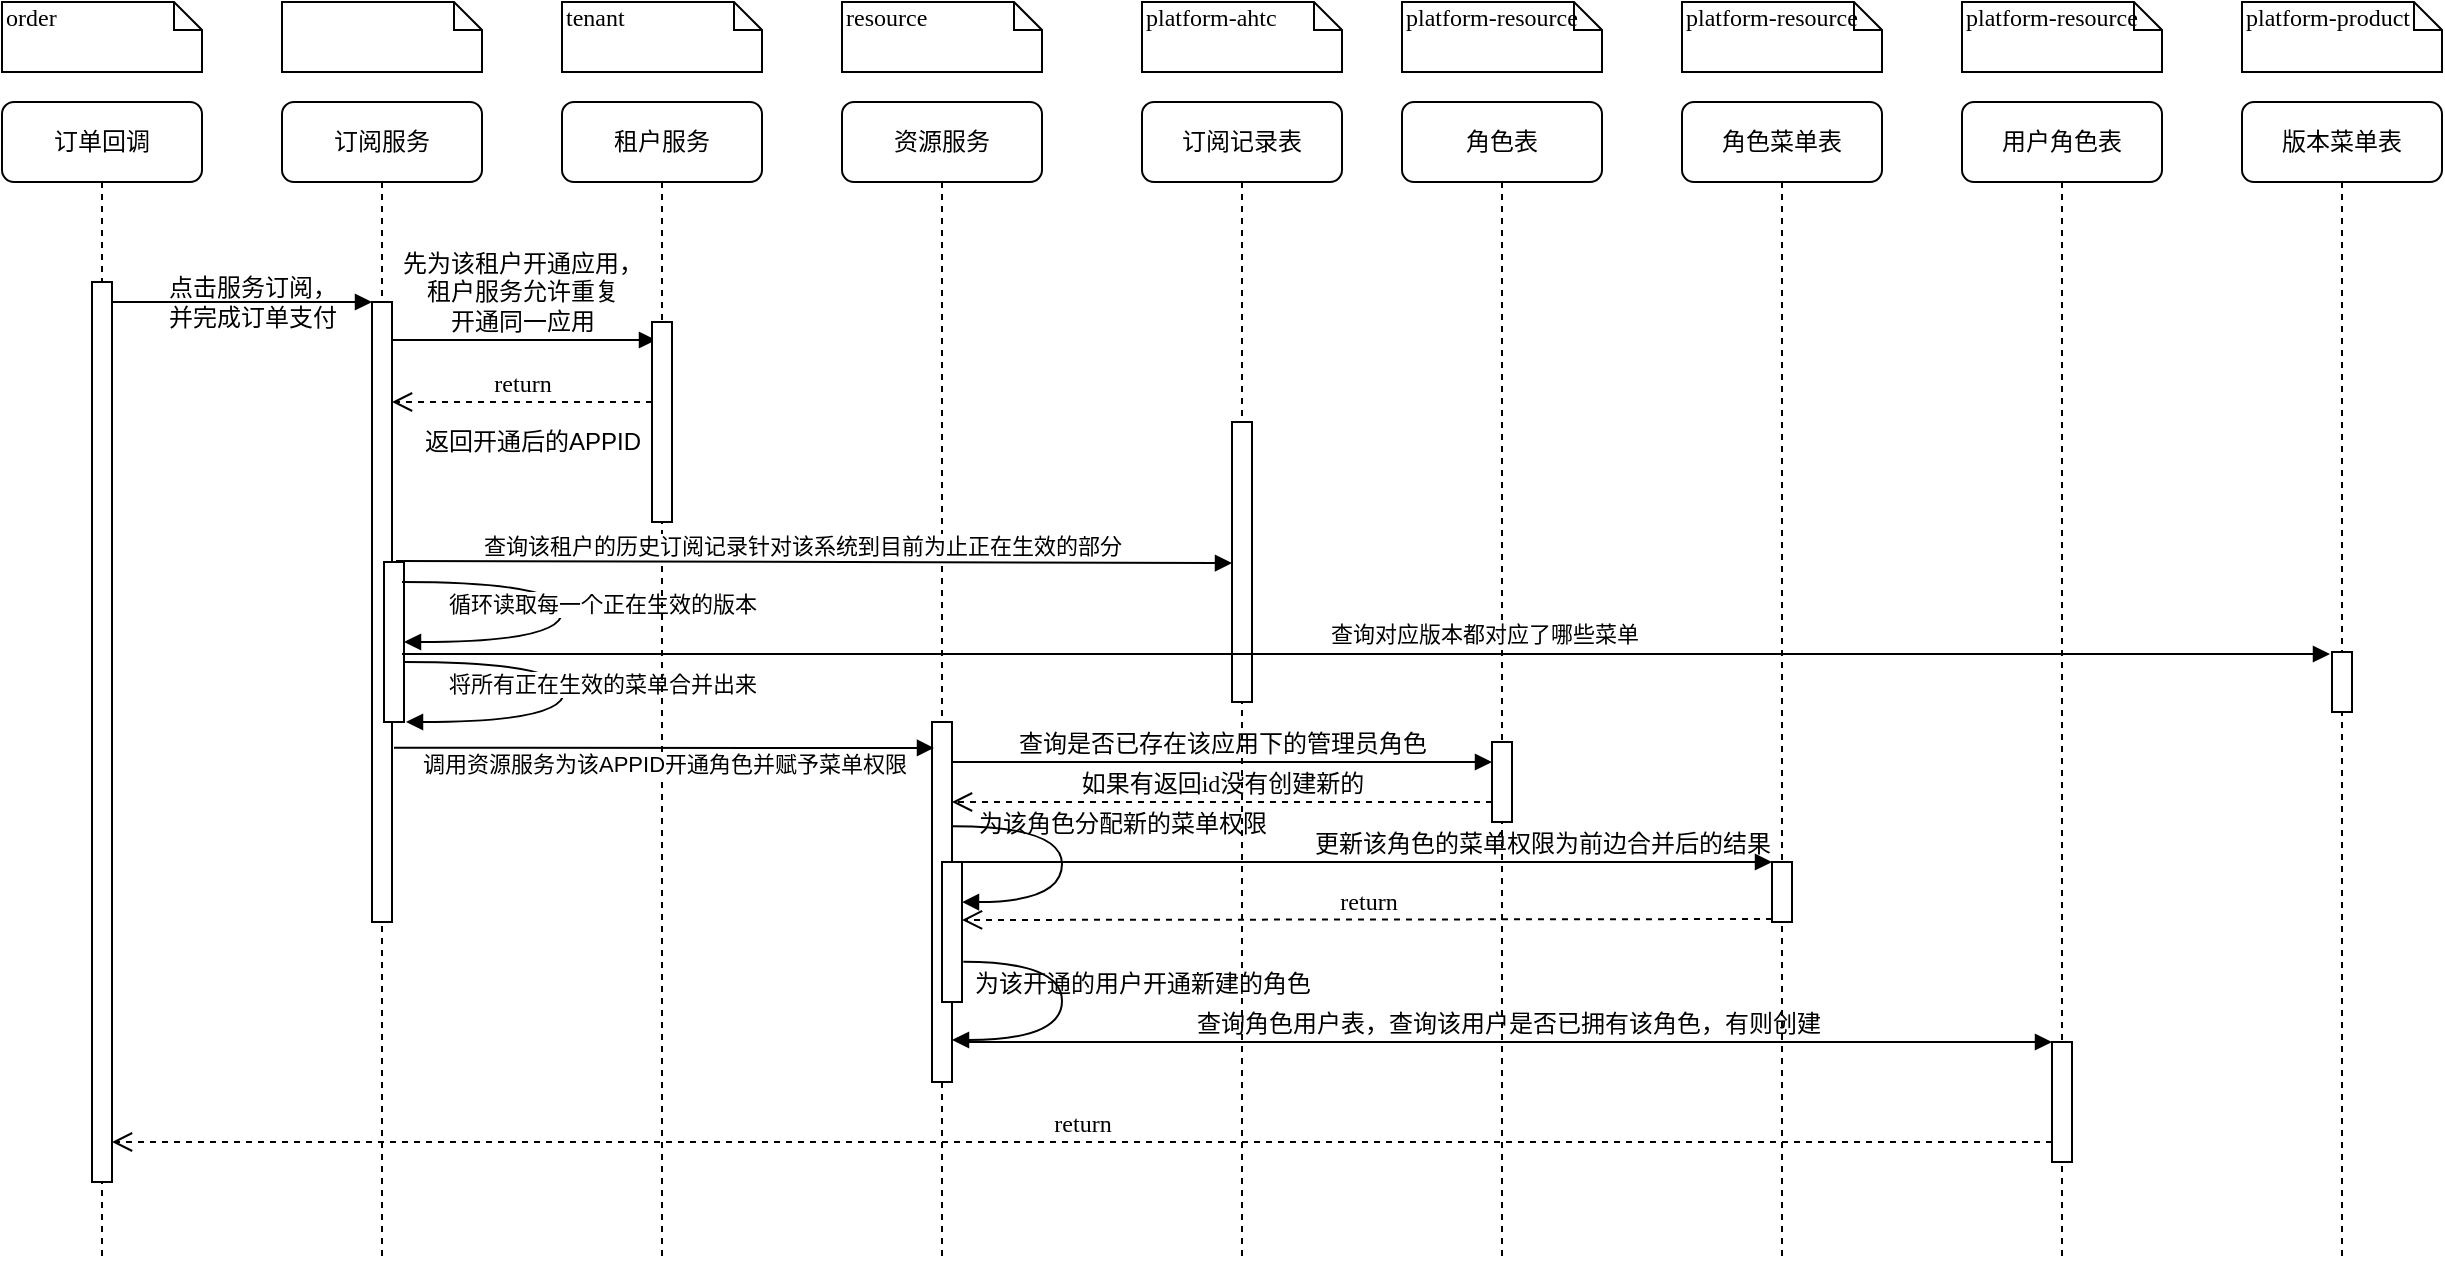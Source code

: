 <mxfile version="24.0.5" type="github">
  <diagram name="Page-1" id="13e1069c-82ec-6db2-03f1-153e76fe0fe0">
    <mxGraphModel dx="2534" dy="761" grid="1" gridSize="10" guides="1" tooltips="1" connect="1" arrows="1" fold="1" page="1" pageScale="1" pageWidth="1100" pageHeight="850" background="none" math="0" shadow="0">
      <root>
        <mxCell id="0" />
        <mxCell id="1" parent="0" />
        <mxCell id="7baba1c4bc27f4b0-2" value="&lt;span style=&quot;text-align: left;&quot;&gt;订阅服务&lt;/span&gt;" style="shape=umlLifeline;perimeter=lifelinePerimeter;whiteSpace=wrap;html=1;container=1;collapsible=0;recursiveResize=0;outlineConnect=0;rounded=1;shadow=0;comic=0;labelBackgroundColor=none;strokeWidth=1;fontFamily=Verdana;fontSize=12;align=center;" parent="1" vertex="1">
          <mxGeometry x="120" y="80" width="100" height="580" as="geometry" />
        </mxCell>
        <mxCell id="7baba1c4bc27f4b0-10" value="" style="html=1;points=[];perimeter=orthogonalPerimeter;rounded=0;shadow=0;comic=0;labelBackgroundColor=none;strokeWidth=1;fontFamily=Verdana;fontSize=12;align=center;" parent="7baba1c4bc27f4b0-2" vertex="1">
          <mxGeometry x="45" y="100" width="10" height="310" as="geometry" />
        </mxCell>
        <mxCell id="V6pGOsNESq1zNK4vF3s_-10" value="return" style="html=1;verticalAlign=bottom;endArrow=open;dashed=1;endSize=8;labelBackgroundColor=none;fontFamily=Verdana;fontSize=12;edgeStyle=elbowEdgeStyle;elbow=vertical;" edge="1" parent="7baba1c4bc27f4b0-2">
          <mxGeometry relative="1" as="geometry">
            <mxPoint x="55" y="150" as="targetPoint" />
            <Array as="points">
              <mxPoint x="130" y="150" />
              <mxPoint x="160" y="150" />
            </Array>
            <mxPoint x="185" y="150" as="sourcePoint" />
          </mxGeometry>
        </mxCell>
        <mxCell id="V6pGOsNESq1zNK4vF3s_-15" value="" style="html=1;points=[[0,0,0,0,5],[0,1,0,0,-5],[1,0,0,0,5],[1,1,0,0,-5]];perimeter=orthogonalPerimeter;outlineConnect=0;targetShapes=umlLifeline;portConstraint=eastwest;newEdgeStyle={&quot;curved&quot;:0,&quot;rounded&quot;:0};" vertex="1" parent="7baba1c4bc27f4b0-2">
          <mxGeometry x="51" y="230" width="10" height="80" as="geometry" />
        </mxCell>
        <mxCell id="V6pGOsNESq1zNK4vF3s_-16" value="循环读取每一个正在生效的版本" style="html=1;verticalAlign=bottom;endArrow=block;rounded=0;edgeStyle=orthogonalEdgeStyle;curved=1;" edge="1" parent="7baba1c4bc27f4b0-2" target="V6pGOsNESq1zNK4vF3s_-15">
          <mxGeometry x="0.058" y="20" width="80" relative="1" as="geometry">
            <mxPoint x="60" y="240" as="sourcePoint" />
            <mxPoint x="530" y="270" as="targetPoint" />
            <Array as="points">
              <mxPoint x="140" y="240" />
              <mxPoint x="140" y="270" />
            </Array>
            <mxPoint as="offset" />
          </mxGeometry>
        </mxCell>
        <mxCell id="V6pGOsNESq1zNK4vF3s_-22" value="将所有正在生效的菜单合并出来" style="html=1;verticalAlign=bottom;endArrow=block;rounded=0;edgeStyle=orthogonalEdgeStyle;curved=1;" edge="1" parent="7baba1c4bc27f4b0-2">
          <mxGeometry x="0.058" y="19" width="80" relative="1" as="geometry">
            <mxPoint x="61" y="280" as="sourcePoint" />
            <mxPoint x="62" y="310" as="targetPoint" />
            <Array as="points">
              <mxPoint x="141" y="280" />
              <mxPoint x="141" y="310" />
            </Array>
            <mxPoint as="offset" />
          </mxGeometry>
        </mxCell>
        <mxCell id="7baba1c4bc27f4b0-3" value="&lt;span style=&quot;text-align: left;&quot;&gt;订阅记录表&lt;/span&gt;" style="shape=umlLifeline;perimeter=lifelinePerimeter;whiteSpace=wrap;html=1;container=1;collapsible=0;recursiveResize=0;outlineConnect=0;rounded=1;shadow=0;comic=0;labelBackgroundColor=none;strokeWidth=1;fontFamily=Verdana;fontSize=12;align=center;" parent="1" vertex="1">
          <mxGeometry x="550" y="80" width="100" height="580" as="geometry" />
        </mxCell>
        <mxCell id="7baba1c4bc27f4b0-13" value="" style="html=1;points=[];perimeter=orthogonalPerimeter;rounded=0;shadow=0;comic=0;labelBackgroundColor=none;strokeWidth=1;fontFamily=Verdana;fontSize=12;align=center;" parent="7baba1c4bc27f4b0-3" vertex="1">
          <mxGeometry x="45" y="160" width="10" height="140" as="geometry" />
        </mxCell>
        <mxCell id="7baba1c4bc27f4b0-4" value="资源服务" style="shape=umlLifeline;perimeter=lifelinePerimeter;whiteSpace=wrap;html=1;container=1;collapsible=0;recursiveResize=0;outlineConnect=0;rounded=1;shadow=0;comic=0;labelBackgroundColor=none;strokeWidth=1;fontFamily=Verdana;fontSize=12;align=center;" parent="1" vertex="1">
          <mxGeometry x="400" y="80" width="100" height="580" as="geometry" />
        </mxCell>
        <mxCell id="V6pGOsNESq1zNK4vF3s_-21" value="" style="html=1;verticalAlign=bottom;endArrow=block;curved=0;rounded=0;" edge="1" parent="7baba1c4bc27f4b0-4">
          <mxGeometry x="-0.029" y="-1" width="80" relative="1" as="geometry">
            <mxPoint x="-220" y="276" as="sourcePoint" />
            <mxPoint x="744" y="276" as="targetPoint" />
            <Array as="points" />
            <mxPoint as="offset" />
          </mxGeometry>
        </mxCell>
        <mxCell id="7baba1c4bc27f4b0-16" value="" style="html=1;points=[];perimeter=orthogonalPerimeter;rounded=0;shadow=0;comic=0;labelBackgroundColor=none;strokeWidth=1;fontFamily=Verdana;fontSize=12;align=center;" parent="7baba1c4bc27f4b0-4" vertex="1">
          <mxGeometry x="45" y="310" width="10" height="180" as="geometry" />
        </mxCell>
        <mxCell id="7baba1c4bc27f4b0-34" value="" style="html=1;points=[];perimeter=orthogonalPerimeter;rounded=0;shadow=0;comic=0;labelBackgroundColor=none;strokeWidth=1;fontFamily=Verdana;fontSize=12;align=center;" parent="7baba1c4bc27f4b0-4" vertex="1">
          <mxGeometry x="50" y="380" width="10" height="70" as="geometry" />
        </mxCell>
        <mxCell id="7baba1c4bc27f4b0-35" value="为该角色分配新的菜单权限" style="html=1;verticalAlign=bottom;endArrow=block;labelBackgroundColor=none;fontFamily=Verdana;fontSize=12;elbow=vertical;edgeStyle=orthogonalEdgeStyle;curved=1;entryX=1;entryY=0.286;entryPerimeter=0;exitX=1.038;exitY=0.345;exitPerimeter=0;" parent="7baba1c4bc27f4b0-4" target="7baba1c4bc27f4b0-34" edge="1">
          <mxGeometry x="-0.123" y="30" relative="1" as="geometry">
            <mxPoint x="55.38" y="362.1" as="sourcePoint" />
            <mxPoint x="55" y="310" as="targetPoint" />
            <Array as="points">
              <mxPoint x="110" y="362" />
              <mxPoint x="110" y="400" />
            </Array>
            <mxPoint as="offset" />
          </mxGeometry>
        </mxCell>
        <mxCell id="7baba1c4bc27f4b0-36" value="为该开通的用户开通新建的角色" style="html=1;verticalAlign=bottom;endArrow=block;labelBackgroundColor=none;fontFamily=Verdana;fontSize=12;elbow=vertical;edgeStyle=orthogonalEdgeStyle;curved=1;exitX=1.066;exitY=0.713;exitPerimeter=0;" parent="7baba1c4bc27f4b0-4" source="7baba1c4bc27f4b0-34" edge="1">
          <mxGeometry x="-0.032" y="40" relative="1" as="geometry">
            <mxPoint x="70.333" y="430" as="sourcePoint" />
            <mxPoint x="55" y="469" as="targetPoint" />
            <Array as="points">
              <mxPoint x="110" y="430" />
              <mxPoint x="110" y="469" />
            </Array>
            <mxPoint as="offset" />
          </mxGeometry>
        </mxCell>
        <mxCell id="7baba1c4bc27f4b0-5" value="角色表" style="shape=umlLifeline;perimeter=lifelinePerimeter;whiteSpace=wrap;html=1;container=1;collapsible=0;recursiveResize=0;outlineConnect=0;rounded=1;shadow=0;comic=0;labelBackgroundColor=none;strokeWidth=1;fontFamily=Verdana;fontSize=12;align=center;" parent="1" vertex="1">
          <mxGeometry x="680" y="80" width="100" height="580" as="geometry" />
        </mxCell>
        <mxCell id="7baba1c4bc27f4b0-20" value="查询是否已存在该应用下的管理员角色" style="html=1;verticalAlign=bottom;endArrow=block;entryX=0;entryY=0;labelBackgroundColor=none;fontFamily=Verdana;fontSize=12;edgeStyle=elbowEdgeStyle;elbow=vertical;" parent="7baba1c4bc27f4b0-5" edge="1">
          <mxGeometry relative="1" as="geometry">
            <mxPoint x="-225" y="330" as="sourcePoint" />
            <mxPoint x="45" y="330" as="targetPoint" />
          </mxGeometry>
        </mxCell>
        <mxCell id="7baba1c4bc27f4b0-19" value="" style="html=1;points=[];perimeter=orthogonalPerimeter;rounded=0;shadow=0;comic=0;labelBackgroundColor=none;strokeWidth=1;fontFamily=Verdana;fontSize=12;align=center;" parent="7baba1c4bc27f4b0-5" vertex="1">
          <mxGeometry x="45" y="320" width="10" height="40" as="geometry" />
        </mxCell>
        <mxCell id="7baba1c4bc27f4b0-21" value="如果有返回id没有创建新的" style="html=1;verticalAlign=bottom;endArrow=open;dashed=1;endSize=8;labelBackgroundColor=none;fontFamily=Verdana;fontSize=12;edgeStyle=elbowEdgeStyle;elbow=vertical;" parent="7baba1c4bc27f4b0-5" source="7baba1c4bc27f4b0-19" edge="1">
          <mxGeometry relative="1" as="geometry">
            <mxPoint x="-225" y="350" as="targetPoint" />
            <Array as="points">
              <mxPoint x="-10" y="350" />
              <mxPoint x="20" y="350" />
            </Array>
          </mxGeometry>
        </mxCell>
        <mxCell id="7baba1c4bc27f4b0-6" value="角色菜单表" style="shape=umlLifeline;perimeter=lifelinePerimeter;whiteSpace=wrap;html=1;container=1;collapsible=0;recursiveResize=0;outlineConnect=0;rounded=1;shadow=0;comic=0;labelBackgroundColor=none;strokeWidth=1;fontFamily=Verdana;fontSize=12;align=center;" parent="1" vertex="1">
          <mxGeometry x="820" y="80" width="100" height="580" as="geometry" />
        </mxCell>
        <mxCell id="7baba1c4bc27f4b0-25" value="" style="html=1;points=[];perimeter=orthogonalPerimeter;rounded=0;shadow=0;comic=0;labelBackgroundColor=none;strokeColor=#000000;strokeWidth=1;fillColor=#FFFFFF;fontFamily=Verdana;fontSize=12;fontColor=#000000;align=center;" parent="7baba1c4bc27f4b0-6" vertex="1">
          <mxGeometry x="45" y="380" width="10" height="30" as="geometry" />
        </mxCell>
        <mxCell id="7baba1c4bc27f4b0-7" value="用户角色表" style="shape=umlLifeline;perimeter=lifelinePerimeter;whiteSpace=wrap;html=1;container=1;collapsible=0;recursiveResize=0;outlineConnect=0;rounded=1;shadow=0;comic=0;labelBackgroundColor=none;strokeWidth=1;fontFamily=Verdana;fontSize=12;align=center;" parent="1" vertex="1">
          <mxGeometry x="960" y="80" width="100" height="580" as="geometry" />
        </mxCell>
        <mxCell id="7baba1c4bc27f4b0-28" value="" style="html=1;points=[];perimeter=orthogonalPerimeter;rounded=0;shadow=0;comic=0;labelBackgroundColor=none;strokeWidth=1;fontFamily=Verdana;fontSize=12;align=center;" parent="7baba1c4bc27f4b0-7" vertex="1">
          <mxGeometry x="45" y="470" width="10" height="60" as="geometry" />
        </mxCell>
        <mxCell id="7baba1c4bc27f4b0-8" value="订单回调" style="shape=umlLifeline;perimeter=lifelinePerimeter;whiteSpace=wrap;html=1;container=1;collapsible=0;recursiveResize=0;outlineConnect=0;rounded=1;shadow=0;comic=0;labelBackgroundColor=none;strokeWidth=1;fontFamily=Verdana;fontSize=12;align=center;" parent="1" vertex="1">
          <mxGeometry x="-20" y="80" width="100" height="580" as="geometry" />
        </mxCell>
        <mxCell id="7baba1c4bc27f4b0-9" value="" style="html=1;points=[];perimeter=orthogonalPerimeter;rounded=0;shadow=0;comic=0;labelBackgroundColor=none;strokeWidth=1;fontFamily=Verdana;fontSize=12;align=center;" parent="7baba1c4bc27f4b0-8" vertex="1">
          <mxGeometry x="45" y="90" width="10" height="450" as="geometry" />
        </mxCell>
        <mxCell id="7baba1c4bc27f4b0-26" value="更新该角色的菜单权限为前边合并后的结果" style="html=1;verticalAlign=bottom;endArrow=block;entryX=0;entryY=0;labelBackgroundColor=none;fontFamily=Verdana;fontSize=12;" parent="1" target="7baba1c4bc27f4b0-25" edge="1">
          <mxGeometry x="0.439" relative="1" as="geometry">
            <mxPoint x="455" y="460" as="sourcePoint" />
            <mxPoint as="offset" />
          </mxGeometry>
        </mxCell>
        <mxCell id="7baba1c4bc27f4b0-27" value="return" style="html=1;verticalAlign=bottom;endArrow=open;dashed=1;endSize=8;exitX=0;exitY=0.95;labelBackgroundColor=none;fontFamily=Verdana;fontSize=12;" parent="1" source="7baba1c4bc27f4b0-25" edge="1">
          <mxGeometry relative="1" as="geometry">
            <mxPoint x="460" y="489" as="targetPoint" />
          </mxGeometry>
        </mxCell>
        <mxCell id="7baba1c4bc27f4b0-29" value="查询角色用户表，查询该用户是否已拥有该角色，有则创建" style="html=1;verticalAlign=bottom;endArrow=block;entryX=0;entryY=0;labelBackgroundColor=none;fontFamily=Verdana;fontSize=12;edgeStyle=elbowEdgeStyle;elbow=vertical;" parent="1" target="7baba1c4bc27f4b0-28" edge="1">
          <mxGeometry relative="1" as="geometry">
            <mxPoint x="460" y="550" as="sourcePoint" />
          </mxGeometry>
        </mxCell>
        <mxCell id="7baba1c4bc27f4b0-30" value="return" style="html=1;verticalAlign=bottom;endArrow=open;dashed=1;endSize=8;labelBackgroundColor=none;fontFamily=Verdana;fontSize=12;edgeStyle=elbowEdgeStyle;elbow=vertical;" parent="1" source="7baba1c4bc27f4b0-28" target="7baba1c4bc27f4b0-9" edge="1">
          <mxGeometry relative="1" as="geometry">
            <mxPoint x="800" y="626" as="targetPoint" />
            <Array as="points">
              <mxPoint x="570" y="600" />
            </Array>
          </mxGeometry>
        </mxCell>
        <mxCell id="7baba1c4bc27f4b0-11" value="&lt;span style=&quot;color: rgba(0, 0, 0, 0); font-family: monospace; font-size: 0px; text-align: start;&quot;&gt;%3CmxGraphModel%3E%3Croot%3E%3CmxCell%20id%3D%220%22%2F%3E%3CmxCell%20id%3D%221%22%20parent%3D%220%22%2F%3E%3CmxCell%20id%3D%222%22%20value%3D%22%E7%82%B9%E5%87%BB%E6%9C%8D%E5%8A%A1%E8%AE%A2%E9%98%85%EF%BC%8C%26lt%3Bdiv%26gt%3B%E5%B9%B6%E5%AE%8C%E6%88%90%E8%AE%A2%E5%8D%95%E6%94%AF%E4%BB%98%26lt%3B%2Fdiv%26gt%3B%22%20style%3D%22text%3Bhtml%3D1%3Balign%3Dcenter%3BverticalAlign%3Dmiddle%3Bresizable%3D0%3Bpoints%3D%5B%5D%3Bautosize%3D1%3BstrokeColor%3Dnone%3BfillColor%3Dnone%3B%22%20vertex%3D%221%22%20parent%3D%221%22%3E%3CmxGeometry%20x%3D%2210%22%20y%3D%22170%22%20width%3D%22110%22%20height%3D%2240%22%20as%3D%22geometry%22%2F%3E%3C%2FmxCell%3E%3C%2Froot%3E%3C%2FmxGraphModel%3E&lt;/span&gt;" style="html=1;verticalAlign=bottom;endArrow=block;entryX=0;entryY=0;labelBackgroundColor=none;fontFamily=Verdana;fontSize=12;edgeStyle=elbowEdgeStyle;elbow=vertical;" parent="1" source="7baba1c4bc27f4b0-9" target="7baba1c4bc27f4b0-10" edge="1">
          <mxGeometry relative="1" as="geometry">
            <mxPoint x="100" y="190" as="sourcePoint" />
          </mxGeometry>
        </mxCell>
        <mxCell id="7baba1c4bc27f4b0-14" value="先为该租户开通应用，&lt;div&gt;租户服务允许重复&lt;/div&gt;&lt;div&gt;开通同一应用&lt;/div&gt;" style="html=1;verticalAlign=bottom;endArrow=block;entryX=0.2;entryY=0.091;labelBackgroundColor=none;fontFamily=Verdana;fontSize=12;edgeStyle=elbowEdgeStyle;elbow=vertical;entryDx=0;entryDy=0;entryPerimeter=0;" parent="1" source="7baba1c4bc27f4b0-10" target="V6pGOsNESq1zNK4vF3s_-8" edge="1">
          <mxGeometry x="-0.016" relative="1" as="geometry">
            <mxPoint x="370" y="200" as="sourcePoint" />
            <mxPoint as="offset" />
          </mxGeometry>
        </mxCell>
        <mxCell id="7baba1c4bc27f4b0-40" value="order" style="shape=note;whiteSpace=wrap;html=1;size=14;verticalAlign=top;align=left;spacingTop=-6;rounded=0;shadow=0;comic=0;labelBackgroundColor=none;strokeWidth=1;fontFamily=Verdana;fontSize=12" parent="1" vertex="1">
          <mxGeometry x="-20" y="30" width="100" height="35" as="geometry" />
        </mxCell>
        <mxCell id="7baba1c4bc27f4b0-41" value="" style="shape=note;whiteSpace=wrap;html=1;size=14;verticalAlign=top;align=left;spacingTop=-6;rounded=0;shadow=0;comic=0;labelBackgroundColor=none;strokeWidth=1;fontFamily=Verdana;fontSize=12" parent="1" vertex="1">
          <mxGeometry x="120" y="30" width="100" height="35" as="geometry" />
        </mxCell>
        <mxCell id="7baba1c4bc27f4b0-42" value="platform-ahtc" style="shape=note;whiteSpace=wrap;html=1;size=14;verticalAlign=top;align=left;spacingTop=-6;rounded=0;shadow=0;comic=0;labelBackgroundColor=none;strokeWidth=1;fontFamily=Verdana;fontSize=12" parent="1" vertex="1">
          <mxGeometry x="550" y="30" width="100" height="35" as="geometry" />
        </mxCell>
        <mxCell id="7baba1c4bc27f4b0-43" value="resource" style="shape=note;whiteSpace=wrap;html=1;size=14;verticalAlign=top;align=left;spacingTop=-6;rounded=0;shadow=0;comic=0;labelBackgroundColor=none;strokeWidth=1;fontFamily=Verdana;fontSize=12" parent="1" vertex="1">
          <mxGeometry x="400" y="30" width="100" height="35" as="geometry" />
        </mxCell>
        <mxCell id="7baba1c4bc27f4b0-44" value="platform-resource" style="shape=note;whiteSpace=wrap;html=1;size=14;verticalAlign=top;align=left;spacingTop=-6;rounded=0;shadow=0;comic=0;labelBackgroundColor=none;strokeWidth=1;fontFamily=Verdana;fontSize=12" parent="1" vertex="1">
          <mxGeometry x="680" y="30" width="100" height="35" as="geometry" />
        </mxCell>
        <mxCell id="7baba1c4bc27f4b0-45" value="platform-resource" style="shape=note;whiteSpace=wrap;html=1;size=14;verticalAlign=top;align=left;spacingTop=-6;rounded=0;shadow=0;comic=0;labelBackgroundColor=none;strokeWidth=1;fontFamily=Verdana;fontSize=12" parent="1" vertex="1">
          <mxGeometry x="820" y="30" width="100" height="35" as="geometry" />
        </mxCell>
        <mxCell id="7baba1c4bc27f4b0-46" value="platform-resource" style="shape=note;whiteSpace=wrap;html=1;size=14;verticalAlign=top;align=left;spacingTop=-6;rounded=0;shadow=0;comic=0;labelBackgroundColor=none;strokeWidth=1;fontFamily=Verdana;fontSize=12" parent="1" vertex="1">
          <mxGeometry x="960" y="30" width="100" height="35" as="geometry" />
        </mxCell>
        <mxCell id="V6pGOsNESq1zNK4vF3s_-5" value="点击服务订阅，&lt;div&gt;并完成订单支付&lt;/div&gt;" style="text;html=1;align=center;verticalAlign=middle;resizable=0;points=[];autosize=1;strokeColor=none;fillColor=none;" vertex="1" parent="1">
          <mxGeometry x="50" y="160" width="110" height="40" as="geometry" />
        </mxCell>
        <mxCell id="V6pGOsNESq1zNK4vF3s_-7" value="&lt;span style=&quot;text-align: left;&quot;&gt;租户服务&lt;/span&gt;" style="shape=umlLifeline;perimeter=lifelinePerimeter;whiteSpace=wrap;html=1;container=1;collapsible=0;recursiveResize=0;outlineConnect=0;rounded=1;shadow=0;comic=0;labelBackgroundColor=none;strokeWidth=1;fontFamily=Verdana;fontSize=12;align=center;" vertex="1" parent="1">
          <mxGeometry x="260" y="80" width="100" height="580" as="geometry" />
        </mxCell>
        <mxCell id="V6pGOsNESq1zNK4vF3s_-8" value="" style="html=1;points=[];perimeter=orthogonalPerimeter;rounded=0;shadow=0;comic=0;labelBackgroundColor=none;strokeWidth=1;fontFamily=Verdana;fontSize=12;align=center;" vertex="1" parent="V6pGOsNESq1zNK4vF3s_-7">
          <mxGeometry x="45" y="110" width="10" height="100" as="geometry" />
        </mxCell>
        <mxCell id="V6pGOsNESq1zNK4vF3s_-14" value="查询该租户的历史订阅记录针对该系统到目前为止正在生效的部分" style="html=1;verticalAlign=bottom;endArrow=block;curved=0;rounded=0;entryX=-0.2;entryY=0.579;entryDx=0;entryDy=0;entryPerimeter=0;" edge="1" parent="V6pGOsNESq1zNK4vF3s_-7">
          <mxGeometry x="-0.029" y="-1" width="80" relative="1" as="geometry">
            <mxPoint x="-83" y="229.47" as="sourcePoint" />
            <mxPoint x="335" y="230.53" as="targetPoint" />
            <Array as="points" />
            <mxPoint as="offset" />
          </mxGeometry>
        </mxCell>
        <mxCell id="V6pGOsNESq1zNK4vF3s_-9" value="tenant" style="shape=note;whiteSpace=wrap;html=1;size=14;verticalAlign=top;align=left;spacingTop=-6;rounded=0;shadow=0;comic=0;labelBackgroundColor=none;strokeWidth=1;fontFamily=Verdana;fontSize=12" vertex="1" parent="1">
          <mxGeometry x="260" y="30" width="100" height="35" as="geometry" />
        </mxCell>
        <mxCell id="V6pGOsNESq1zNK4vF3s_-11" value="返回开通后的APPID" style="text;html=1;align=center;verticalAlign=middle;resizable=0;points=[];autosize=1;strokeColor=none;fillColor=none;" vertex="1" parent="1">
          <mxGeometry x="180" y="235" width="130" height="30" as="geometry" />
        </mxCell>
        <mxCell id="V6pGOsNESq1zNK4vF3s_-17" value="版本菜单表" style="shape=umlLifeline;perimeter=lifelinePerimeter;whiteSpace=wrap;html=1;container=1;collapsible=0;recursiveResize=0;outlineConnect=0;rounded=1;shadow=0;comic=0;labelBackgroundColor=none;strokeWidth=1;fontFamily=Verdana;fontSize=12;align=center;" vertex="1" parent="1">
          <mxGeometry x="1100" y="80" width="100" height="580" as="geometry" />
        </mxCell>
        <mxCell id="V6pGOsNESq1zNK4vF3s_-18" value="" style="html=1;points=[];perimeter=orthogonalPerimeter;rounded=0;shadow=0;comic=0;labelBackgroundColor=none;strokeColor=#000000;strokeWidth=1;fillColor=#FFFFFF;fontFamily=Verdana;fontSize=12;fontColor=#000000;align=center;" vertex="1" parent="V6pGOsNESq1zNK4vF3s_-17">
          <mxGeometry x="45" y="275" width="10" height="30" as="geometry" />
        </mxCell>
        <mxCell id="V6pGOsNESq1zNK4vF3s_-20" value="查询对应版本都对应了哪些菜单" style="html=1;verticalAlign=bottom;endArrow=block;curved=0;rounded=0;" edge="1" parent="V6pGOsNESq1zNK4vF3s_-17" source="V6pGOsNESq1zNK4vF3s_-18" target="V6pGOsNESq1zNK4vF3s_-17">
          <mxGeometry x="NaN" y="430" width="80" relative="1" as="geometry">
            <mxPoint x="-913" y="239.47" as="sourcePoint" />
            <mxPoint x="-495" y="240.53" as="targetPoint" />
            <Array as="points" />
            <mxPoint x="-429" y="-15" as="offset" />
          </mxGeometry>
        </mxCell>
        <mxCell id="V6pGOsNESq1zNK4vF3s_-19" value="platform-product" style="shape=note;whiteSpace=wrap;html=1;size=14;verticalAlign=top;align=left;spacingTop=-6;rounded=0;shadow=0;comic=0;labelBackgroundColor=none;strokeWidth=1;fontFamily=Verdana;fontSize=12" vertex="1" parent="1">
          <mxGeometry x="1100" y="30" width="100" height="35" as="geometry" />
        </mxCell>
        <mxCell id="V6pGOsNESq1zNK4vF3s_-23" value="调用资源服务为该APPID开通角色并赋予菜单权限" style="html=1;verticalAlign=bottom;endArrow=block;curved=0;rounded=0;exitX=1.1;exitY=0.719;exitDx=0;exitDy=0;exitPerimeter=0;entryX=0.1;entryY=0.072;entryDx=0;entryDy=0;entryPerimeter=0;" edge="1" parent="1" source="7baba1c4bc27f4b0-10" target="7baba1c4bc27f4b0-16">
          <mxGeometry x="0.004" y="-17" width="80" relative="1" as="geometry">
            <mxPoint x="570" y="460" as="sourcePoint" />
            <mxPoint x="440" y="403" as="targetPoint" />
            <mxPoint as="offset" />
          </mxGeometry>
        </mxCell>
      </root>
    </mxGraphModel>
  </diagram>
</mxfile>
